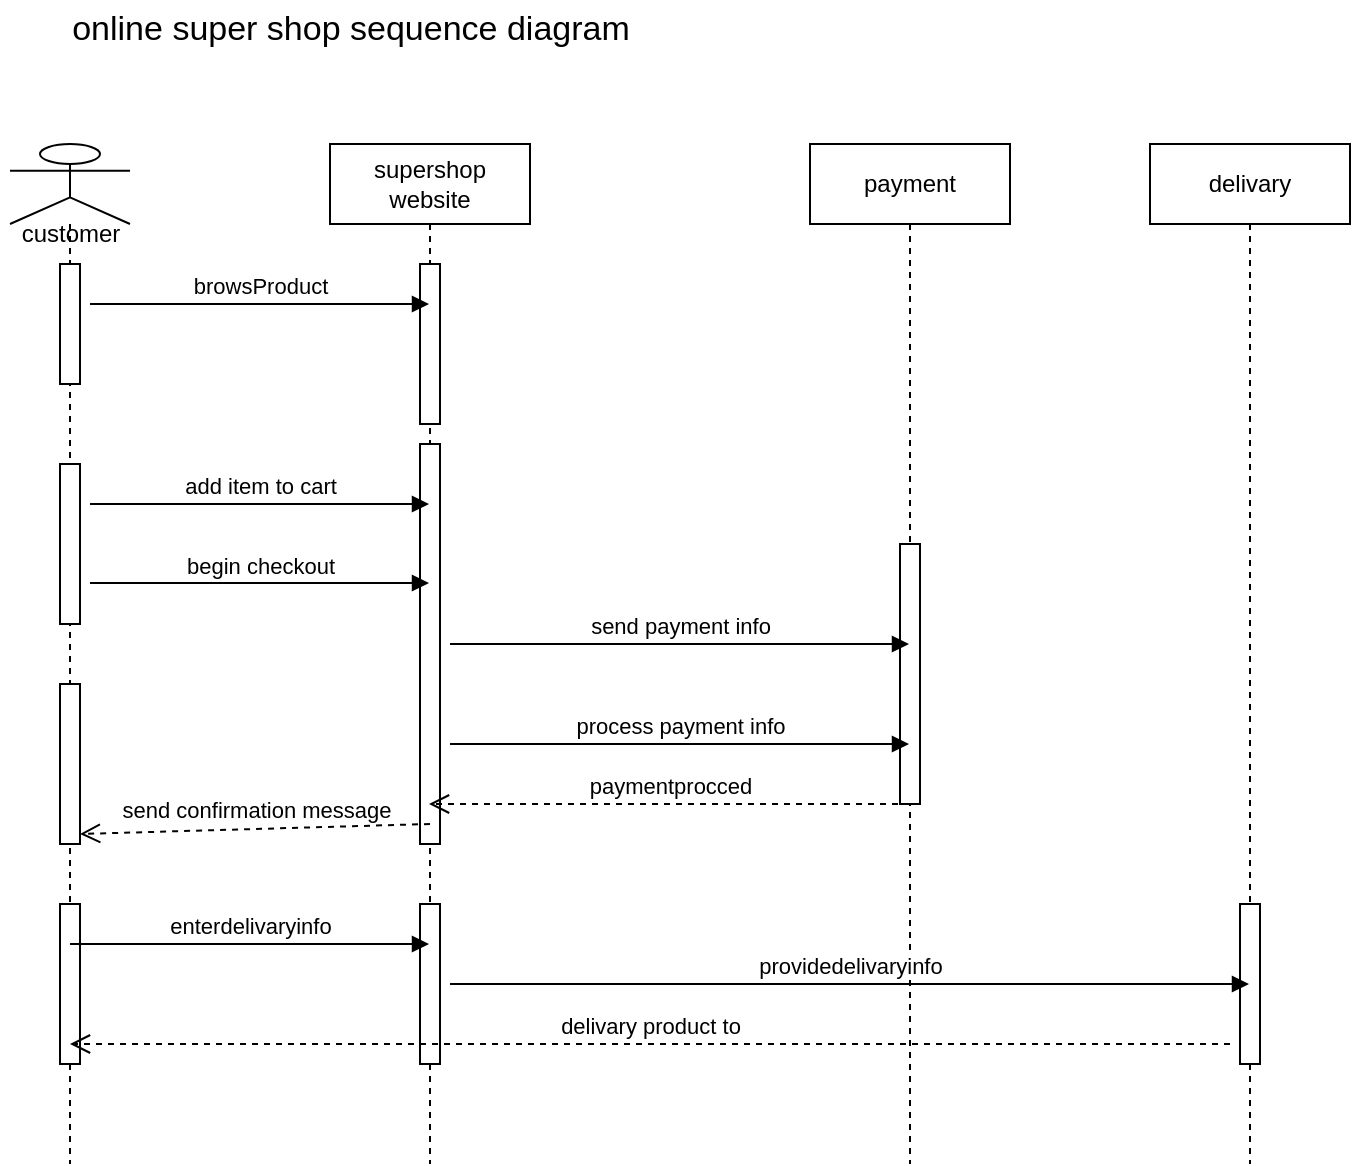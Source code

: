 <mxfile version="24.0.1" type="device">
  <diagram name="Page-1" id="2YBvvXClWsGukQMizWep">
    <mxGraphModel dx="1050" dy="565" grid="1" gridSize="10" guides="1" tooltips="1" connect="1" arrows="1" fold="1" page="1" pageScale="1" pageWidth="850" pageHeight="1100" math="0" shadow="0">
      <root>
        <mxCell id="0" />
        <mxCell id="1" parent="0" />
        <mxCell id="hLtvygojtWEa5uv9mund-19" value="" style="shape=umlLifeline;perimeter=lifelinePerimeter;whiteSpace=wrap;html=1;container=1;dropTarget=0;collapsible=0;recursiveResize=0;outlineConnect=0;portConstraint=eastwest;newEdgeStyle={&quot;curved&quot;:0,&quot;rounded&quot;:0};participant=umlActor;" vertex="1" parent="1">
          <mxGeometry x="120" y="110" width="60" height="510" as="geometry" />
        </mxCell>
        <mxCell id="hLtvygojtWEa5uv9mund-72" value="" style="html=1;points=[[0,0,0,0,5],[0,1,0,0,-5],[1,0,0,0,5],[1,1,0,0,-5]];perimeter=orthogonalPerimeter;outlineConnect=0;targetShapes=umlLifeline;portConstraint=eastwest;newEdgeStyle={&quot;curved&quot;:0,&quot;rounded&quot;:0};" vertex="1" parent="hLtvygojtWEa5uv9mund-19">
          <mxGeometry x="25" y="60" width="10" height="60" as="geometry" />
        </mxCell>
        <mxCell id="hLtvygojtWEa5uv9mund-71" value="" style="html=1;points=[[0,0,0,0,5],[0,1,0,0,-5],[1,0,0,0,5],[1,1,0,0,-5]];perimeter=orthogonalPerimeter;outlineConnect=0;targetShapes=umlLifeline;portConstraint=eastwest;newEdgeStyle={&quot;curved&quot;:0,&quot;rounded&quot;:0};" vertex="1" parent="hLtvygojtWEa5uv9mund-19">
          <mxGeometry x="25" y="160" width="10" height="80" as="geometry" />
        </mxCell>
        <mxCell id="hLtvygojtWEa5uv9mund-70" value="" style="html=1;points=[[0,0,0,0,5],[0,1,0,0,-5],[1,0,0,0,5],[1,1,0,0,-5]];perimeter=orthogonalPerimeter;outlineConnect=0;targetShapes=umlLifeline;portConstraint=eastwest;newEdgeStyle={&quot;curved&quot;:0,&quot;rounded&quot;:0};" vertex="1" parent="hLtvygojtWEa5uv9mund-19">
          <mxGeometry x="25" y="270" width="10" height="80" as="geometry" />
        </mxCell>
        <mxCell id="hLtvygojtWEa5uv9mund-69" value="" style="html=1;points=[[0,0,0,0,5],[0,1,0,0,-5],[1,0,0,0,5],[1,1,0,0,-5]];perimeter=orthogonalPerimeter;outlineConnect=0;targetShapes=umlLifeline;portConstraint=eastwest;newEdgeStyle={&quot;curved&quot;:0,&quot;rounded&quot;:0};" vertex="1" parent="hLtvygojtWEa5uv9mund-19">
          <mxGeometry x="25" y="380" width="10" height="80" as="geometry" />
        </mxCell>
        <mxCell id="hLtvygojtWEa5uv9mund-33" value="customer" style="text;html=1;align=center;verticalAlign=middle;resizable=0;points=[];autosize=1;strokeColor=none;fillColor=none;" vertex="1" parent="1">
          <mxGeometry x="115" y="140" width="70" height="30" as="geometry" />
        </mxCell>
        <mxCell id="hLtvygojtWEa5uv9mund-46" value="&lt;div&gt;supershop website&lt;/div&gt;" style="shape=umlLifeline;perimeter=lifelinePerimeter;whiteSpace=wrap;html=1;container=1;dropTarget=0;collapsible=0;recursiveResize=0;outlineConnect=0;portConstraint=eastwest;newEdgeStyle={&quot;curved&quot;:0,&quot;rounded&quot;:0};" vertex="1" parent="1">
          <mxGeometry x="280" y="110" width="100" height="510" as="geometry" />
        </mxCell>
        <mxCell id="hLtvygojtWEa5uv9mund-73" value="" style="html=1;points=[[0,0,0,0,5],[0,1,0,0,-5],[1,0,0,0,5],[1,1,0,0,-5]];perimeter=orthogonalPerimeter;outlineConnect=0;targetShapes=umlLifeline;portConstraint=eastwest;newEdgeStyle={&quot;curved&quot;:0,&quot;rounded&quot;:0};" vertex="1" parent="hLtvygojtWEa5uv9mund-46">
          <mxGeometry x="45" y="60" width="10" height="80" as="geometry" />
        </mxCell>
        <mxCell id="hLtvygojtWEa5uv9mund-75" value="" style="html=1;points=[[0,0,0,0,5],[0,1,0,0,-5],[1,0,0,0,5],[1,1,0,0,-5]];perimeter=orthogonalPerimeter;outlineConnect=0;targetShapes=umlLifeline;portConstraint=eastwest;newEdgeStyle={&quot;curved&quot;:0,&quot;rounded&quot;:0};" vertex="1" parent="hLtvygojtWEa5uv9mund-46">
          <mxGeometry x="45" y="150" width="10" height="200" as="geometry" />
        </mxCell>
        <mxCell id="hLtvygojtWEa5uv9mund-85" value="" style="html=1;points=[[0,0,0,0,5],[0,1,0,0,-5],[1,0,0,0,5],[1,1,0,0,-5]];perimeter=orthogonalPerimeter;outlineConnect=0;targetShapes=umlLifeline;portConstraint=eastwest;newEdgeStyle={&quot;curved&quot;:0,&quot;rounded&quot;:0};" vertex="1" parent="hLtvygojtWEa5uv9mund-46">
          <mxGeometry x="45" y="380" width="10" height="80" as="geometry" />
        </mxCell>
        <mxCell id="hLtvygojtWEa5uv9mund-47" value="delivary" style="shape=umlLifeline;perimeter=lifelinePerimeter;whiteSpace=wrap;html=1;container=1;dropTarget=0;collapsible=0;recursiveResize=0;outlineConnect=0;portConstraint=eastwest;newEdgeStyle={&quot;curved&quot;:0,&quot;rounded&quot;:0};" vertex="1" parent="1">
          <mxGeometry x="690" y="110" width="100" height="510" as="geometry" />
        </mxCell>
        <mxCell id="hLtvygojtWEa5uv9mund-84" value="" style="html=1;points=[[0,0,0,0,5],[0,1,0,0,-5],[1,0,0,0,5],[1,1,0,0,-5]];perimeter=orthogonalPerimeter;outlineConnect=0;targetShapes=umlLifeline;portConstraint=eastwest;newEdgeStyle={&quot;curved&quot;:0,&quot;rounded&quot;:0};" vertex="1" parent="hLtvygojtWEa5uv9mund-47">
          <mxGeometry x="45" y="380" width="10" height="80" as="geometry" />
        </mxCell>
        <mxCell id="hLtvygojtWEa5uv9mund-48" value="payment" style="shape=umlLifeline;perimeter=lifelinePerimeter;whiteSpace=wrap;html=1;container=1;dropTarget=0;collapsible=0;recursiveResize=0;outlineConnect=0;portConstraint=eastwest;newEdgeStyle={&quot;curved&quot;:0,&quot;rounded&quot;:0};" vertex="1" parent="1">
          <mxGeometry x="520" y="110" width="100" height="510" as="geometry" />
        </mxCell>
        <mxCell id="hLtvygojtWEa5uv9mund-79" value="" style="html=1;points=[[0,0,0,0,5],[0,1,0,0,-5],[1,0,0,0,5],[1,1,0,0,-5]];perimeter=orthogonalPerimeter;outlineConnect=0;targetShapes=umlLifeline;portConstraint=eastwest;newEdgeStyle={&quot;curved&quot;:0,&quot;rounded&quot;:0};" vertex="1" parent="hLtvygojtWEa5uv9mund-48">
          <mxGeometry x="45" y="200" width="10" height="130" as="geometry" />
        </mxCell>
        <mxCell id="hLtvygojtWEa5uv9mund-74" value="browsProduct" style="html=1;verticalAlign=bottom;endArrow=block;curved=0;rounded=0;" edge="1" parent="1" target="hLtvygojtWEa5uv9mund-46">
          <mxGeometry width="80" relative="1" as="geometry">
            <mxPoint x="160" y="190" as="sourcePoint" />
            <mxPoint x="230" y="190" as="targetPoint" />
          </mxGeometry>
        </mxCell>
        <mxCell id="hLtvygojtWEa5uv9mund-77" value="add item to cart" style="html=1;verticalAlign=bottom;endArrow=block;curved=0;rounded=0;" edge="1" parent="1" target="hLtvygojtWEa5uv9mund-46">
          <mxGeometry width="80" relative="1" as="geometry">
            <mxPoint x="160" y="290" as="sourcePoint" />
            <mxPoint x="240" y="290" as="targetPoint" />
          </mxGeometry>
        </mxCell>
        <mxCell id="hLtvygojtWEa5uv9mund-78" value="begin checkout" style="html=1;verticalAlign=bottom;endArrow=block;curved=0;rounded=0;" edge="1" parent="1" target="hLtvygojtWEa5uv9mund-46">
          <mxGeometry width="80" relative="1" as="geometry">
            <mxPoint x="160" y="329.5" as="sourcePoint" />
            <mxPoint x="240" y="329.5" as="targetPoint" />
          </mxGeometry>
        </mxCell>
        <mxCell id="hLtvygojtWEa5uv9mund-80" value="send payment info" style="html=1;verticalAlign=bottom;endArrow=block;curved=0;rounded=0;" edge="1" parent="1" target="hLtvygojtWEa5uv9mund-48">
          <mxGeometry width="80" relative="1" as="geometry">
            <mxPoint x="340" y="360" as="sourcePoint" />
            <mxPoint x="420" y="360" as="targetPoint" />
          </mxGeometry>
        </mxCell>
        <mxCell id="hLtvygojtWEa5uv9mund-81" value="process payment info" style="html=1;verticalAlign=bottom;endArrow=block;curved=0;rounded=0;" edge="1" parent="1" target="hLtvygojtWEa5uv9mund-48">
          <mxGeometry width="80" relative="1" as="geometry">
            <mxPoint x="340" y="410" as="sourcePoint" />
            <mxPoint x="420" y="410" as="targetPoint" />
          </mxGeometry>
        </mxCell>
        <mxCell id="hLtvygojtWEa5uv9mund-82" value="paymentprocced" style="html=1;verticalAlign=bottom;endArrow=open;dashed=1;endSize=8;curved=0;rounded=0;" edge="1" parent="1">
          <mxGeometry relative="1" as="geometry">
            <mxPoint x="570" y="440" as="sourcePoint" />
            <mxPoint x="329.5" y="440" as="targetPoint" />
          </mxGeometry>
        </mxCell>
        <mxCell id="hLtvygojtWEa5uv9mund-83" value="send confirmation message" style="html=1;verticalAlign=bottom;endArrow=open;dashed=1;endSize=8;curved=0;rounded=0;entryX=1;entryY=1;entryDx=0;entryDy=-5;entryPerimeter=0;" edge="1" parent="1" target="hLtvygojtWEa5uv9mund-70">
          <mxGeometry relative="1" as="geometry">
            <mxPoint x="330" y="450" as="sourcePoint" />
            <mxPoint x="160" y="450" as="targetPoint" />
          </mxGeometry>
        </mxCell>
        <mxCell id="hLtvygojtWEa5uv9mund-86" value="enterdelivaryinfo" style="html=1;verticalAlign=bottom;endArrow=block;curved=0;rounded=0;" edge="1" parent="1" target="hLtvygojtWEa5uv9mund-46">
          <mxGeometry width="80" relative="1" as="geometry">
            <mxPoint x="150" y="510" as="sourcePoint" />
            <mxPoint x="230" y="510" as="targetPoint" />
          </mxGeometry>
        </mxCell>
        <mxCell id="hLtvygojtWEa5uv9mund-87" value="providedelivaryinfo" style="html=1;verticalAlign=bottom;endArrow=block;curved=0;rounded=0;" edge="1" parent="1" target="hLtvygojtWEa5uv9mund-47">
          <mxGeometry width="80" relative="1" as="geometry">
            <mxPoint x="340" y="530" as="sourcePoint" />
            <mxPoint x="420" y="530" as="targetPoint" />
          </mxGeometry>
        </mxCell>
        <mxCell id="hLtvygojtWEa5uv9mund-88" value="delivary product to" style="html=1;verticalAlign=bottom;endArrow=open;dashed=1;endSize=8;curved=0;rounded=0;" edge="1" parent="1" target="hLtvygojtWEa5uv9mund-19">
          <mxGeometry relative="1" as="geometry">
            <mxPoint x="730" y="560" as="sourcePoint" />
            <mxPoint x="650" y="560" as="targetPoint" />
          </mxGeometry>
        </mxCell>
        <mxCell id="hLtvygojtWEa5uv9mund-89" value="&lt;font style=&quot;font-size: 17px;&quot;&gt;online super shop sequence diagram&lt;/font&gt;" style="text;html=1;align=center;verticalAlign=middle;resizable=0;points=[];autosize=1;strokeColor=none;fillColor=none;" vertex="1" parent="1">
          <mxGeometry x="140" y="38" width="300" height="30" as="geometry" />
        </mxCell>
      </root>
    </mxGraphModel>
  </diagram>
</mxfile>

